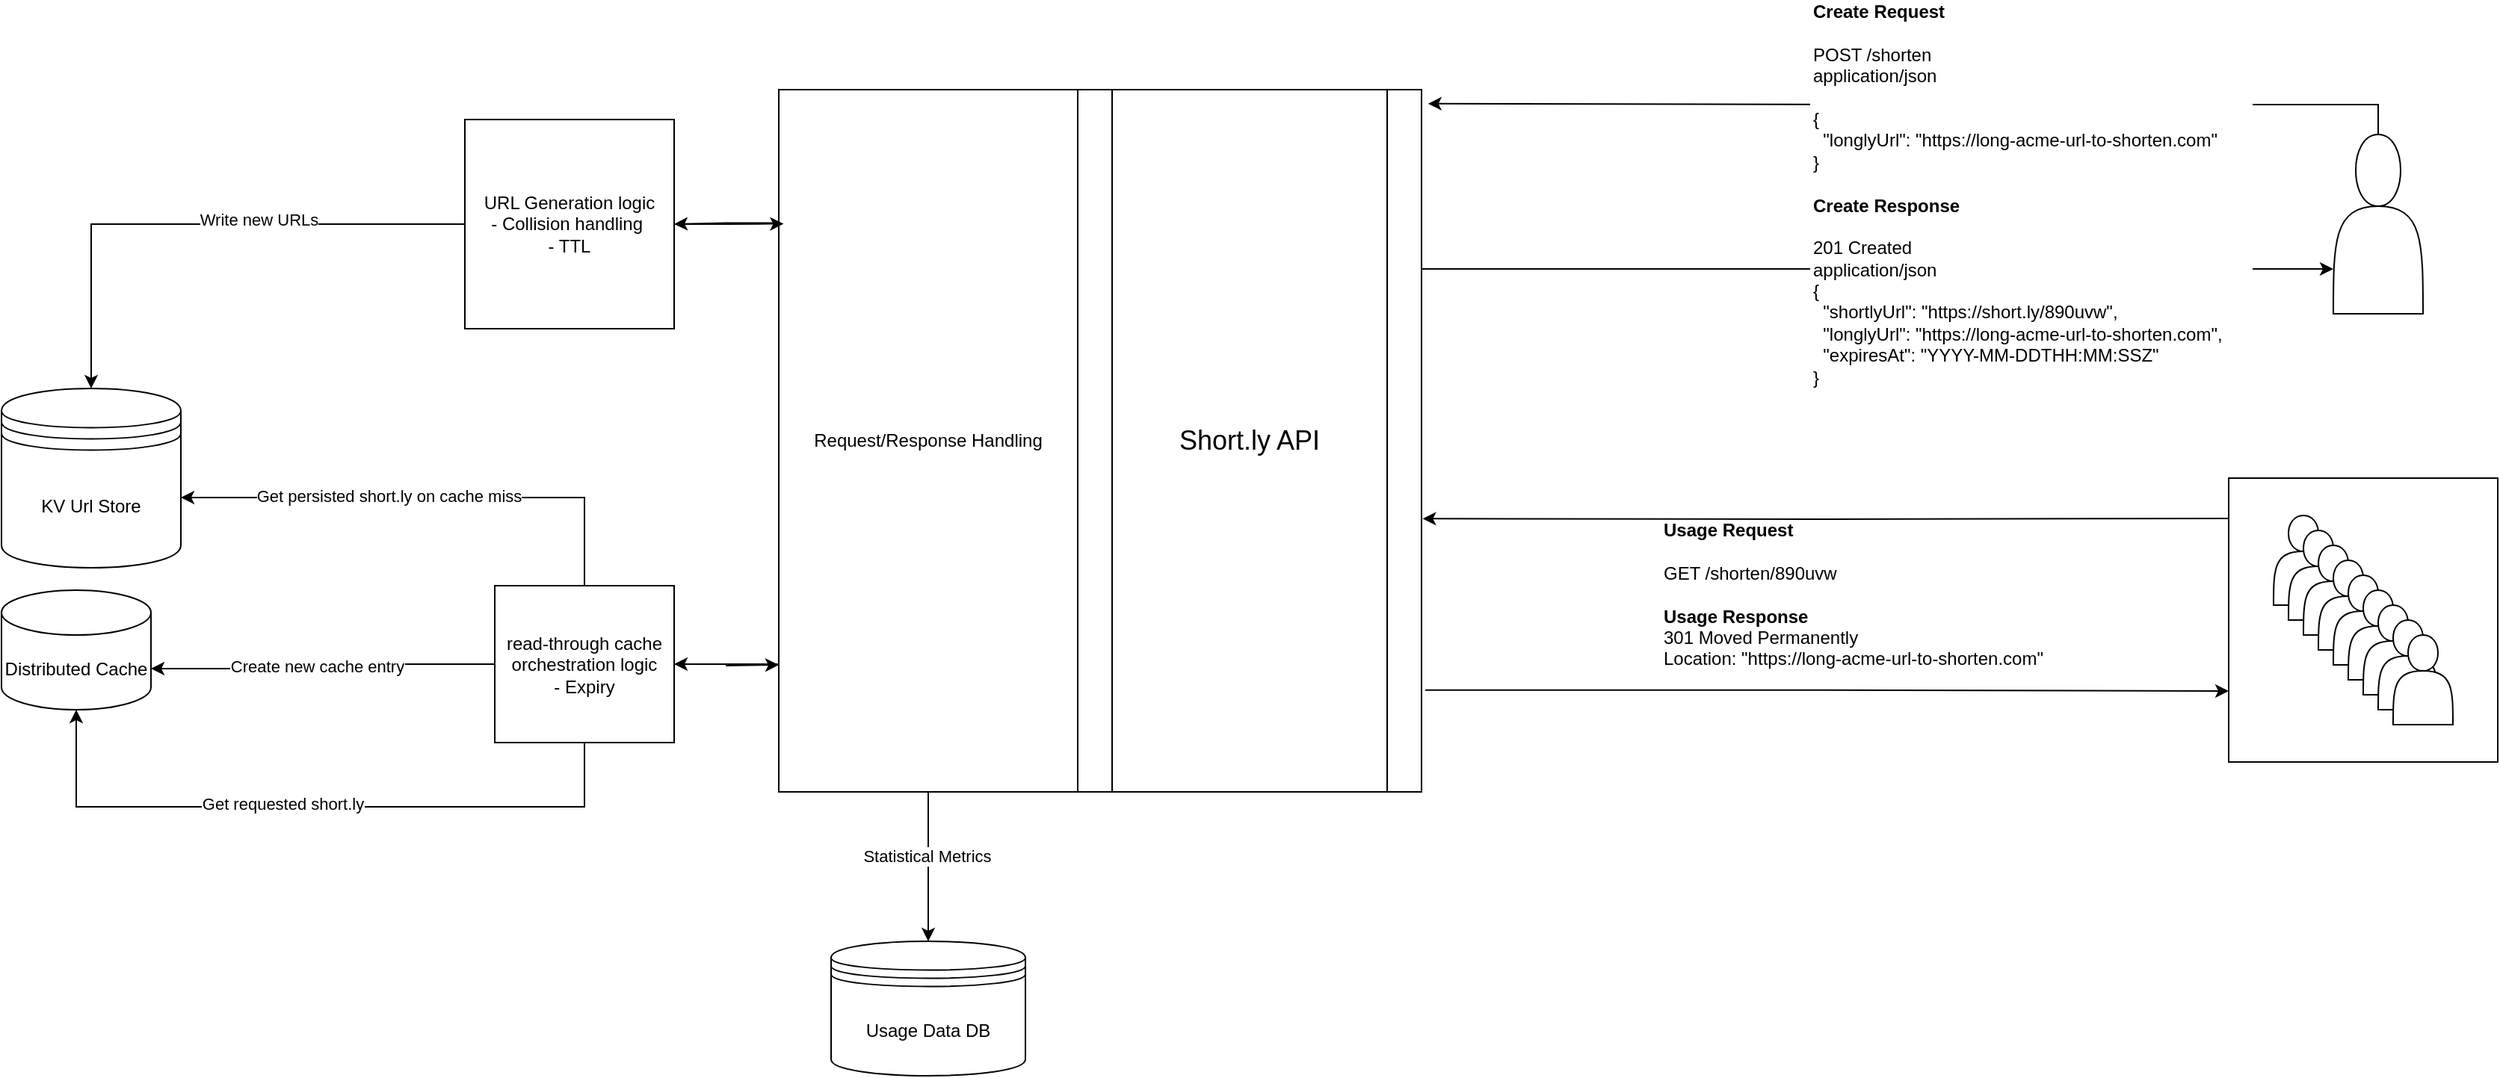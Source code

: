 <mxfile version="24.7.12">
  <diagram name="Page-1" id="ce2lQokXmLGuZG8tcmqd">
    <mxGraphModel dx="2850" dy="1334" grid="1" gridSize="10" guides="1" tooltips="1" connect="1" arrows="1" fold="1" page="1" pageScale="1" pageWidth="827" pageHeight="1169" math="0" shadow="0">
      <root>
        <mxCell id="0" />
        <mxCell id="1" parent="0" />
        <mxCell id="ujxeKUffUeWoLccXir3N-5" value="&lt;div&gt;&lt;span style=&quot;background-color: initial;&quot;&gt;&lt;b&gt;Usage Request&amp;nbsp;&lt;/b&gt;&lt;/span&gt;&lt;/div&gt;&lt;div&gt;&lt;span style=&quot;background-color: initial;&quot;&gt;&lt;br&gt;&lt;/span&gt;&lt;/div&gt;&lt;div&gt;&lt;span style=&quot;background-color: initial;&quot;&gt;GET /shorten/890uvw&lt;/span&gt;&lt;br&gt;&lt;/div&gt;&lt;div&gt;&lt;div&gt;&lt;br&gt;&lt;/div&gt;&lt;/div&gt;&lt;div&gt;&lt;b&gt;Usage Response&lt;/b&gt;&lt;/div&gt;301 Moved Permanently&lt;div&gt;Location:&amp;nbsp;&lt;span style=&quot;background-color: initial;&quot;&gt;&quot;https://long-acme-url-to-shorten.com&quot;&lt;/span&gt;&lt;/div&gt;&lt;div style=&quot;&quot;&gt;&lt;br&gt;&lt;/div&gt;" style="text;html=1;align=left;verticalAlign=middle;whiteSpace=wrap;rounded=0;fillColor=default;" vertex="1" parent="1">
          <mxGeometry x="430" y="530" width="270" height="110" as="geometry" />
        </mxCell>
        <mxCell id="ujxeKUffUeWoLccXir3N-22" style="edgeStyle=orthogonalEdgeStyle;rounded=0;orthogonalLoop=1;jettySize=auto;html=1;entryX=0;entryY=0.75;entryDx=0;entryDy=0;exitX=0.996;exitY=0.266;exitDx=0;exitDy=0;exitPerimeter=0;" edge="1" parent="1" source="ujxeKUffUeWoLccXir3N-6">
          <mxGeometry relative="1" as="geometry">
            <mxPoint x="270" y="357.5" as="sourcePoint" />
            <mxPoint x="880" y="360.0" as="targetPoint" />
            <Array as="points">
              <mxPoint x="269" y="360" />
            </Array>
          </mxGeometry>
        </mxCell>
        <mxCell id="ujxeKUffUeWoLccXir3N-24" style="edgeStyle=orthogonalEdgeStyle;rounded=0;orthogonalLoop=1;jettySize=auto;html=1;entryX=0;entryY=0.75;entryDx=0;entryDy=0;exitX=1.011;exitY=0.855;exitDx=0;exitDy=0;exitPerimeter=0;" edge="1" parent="1" source="ujxeKUffUeWoLccXir3N-6" target="ujxeKUffUeWoLccXir3N-16">
          <mxGeometry relative="1" as="geometry" />
        </mxCell>
        <mxCell id="ujxeKUffUeWoLccXir3N-6" value="&lt;font style=&quot;font-size: 18px;&quot;&gt;Short.ly API&lt;/font&gt;" style="shape=process;whiteSpace=wrap;html=1;backgroundOutline=1;" vertex="1" parent="1">
          <mxGeometry x="40" y="240" width="230" height="470" as="geometry" />
        </mxCell>
        <mxCell id="ujxeKUffUeWoLccXir3N-17" value="" style="group" vertex="1" connectable="0" parent="1">
          <mxGeometry x="810" y="500" width="180" height="190" as="geometry" />
        </mxCell>
        <mxCell id="ujxeKUffUeWoLccXir3N-16" value="" style="rounded=0;whiteSpace=wrap;html=1;" vertex="1" parent="ujxeKUffUeWoLccXir3N-17">
          <mxGeometry width="180" height="190" as="geometry" />
        </mxCell>
        <mxCell id="ujxeKUffUeWoLccXir3N-7" value="" style="shape=actor;whiteSpace=wrap;html=1;" vertex="1" parent="ujxeKUffUeWoLccXir3N-17">
          <mxGeometry x="30" y="25" width="40" height="60" as="geometry" />
        </mxCell>
        <mxCell id="ujxeKUffUeWoLccXir3N-8" value="" style="shape=actor;whiteSpace=wrap;html=1;" vertex="1" parent="ujxeKUffUeWoLccXir3N-17">
          <mxGeometry x="40" y="35" width="40" height="60" as="geometry" />
        </mxCell>
        <mxCell id="ujxeKUffUeWoLccXir3N-9" value="" style="shape=actor;whiteSpace=wrap;html=1;" vertex="1" parent="ujxeKUffUeWoLccXir3N-17">
          <mxGeometry x="50" y="45" width="40" height="60" as="geometry" />
        </mxCell>
        <mxCell id="ujxeKUffUeWoLccXir3N-10" value="" style="shape=actor;whiteSpace=wrap;html=1;" vertex="1" parent="ujxeKUffUeWoLccXir3N-17">
          <mxGeometry x="60" y="55" width="40" height="60" as="geometry" />
        </mxCell>
        <mxCell id="ujxeKUffUeWoLccXir3N-11" value="" style="shape=actor;whiteSpace=wrap;html=1;" vertex="1" parent="ujxeKUffUeWoLccXir3N-17">
          <mxGeometry x="70" y="65" width="40" height="60" as="geometry" />
        </mxCell>
        <mxCell id="ujxeKUffUeWoLccXir3N-12" value="" style="shape=actor;whiteSpace=wrap;html=1;" vertex="1" parent="ujxeKUffUeWoLccXir3N-17">
          <mxGeometry x="80" y="75" width="40" height="60" as="geometry" />
        </mxCell>
        <mxCell id="ujxeKUffUeWoLccXir3N-13" value="" style="shape=actor;whiteSpace=wrap;html=1;" vertex="1" parent="ujxeKUffUeWoLccXir3N-17">
          <mxGeometry x="90" y="85" width="40" height="60" as="geometry" />
        </mxCell>
        <mxCell id="ujxeKUffUeWoLccXir3N-14" value="" style="shape=actor;whiteSpace=wrap;html=1;" vertex="1" parent="ujxeKUffUeWoLccXir3N-17">
          <mxGeometry x="100" y="95" width="40" height="60" as="geometry" />
        </mxCell>
        <mxCell id="ujxeKUffUeWoLccXir3N-15" value="" style="shape=actor;whiteSpace=wrap;html=1;" vertex="1" parent="ujxeKUffUeWoLccXir3N-17">
          <mxGeometry x="110" y="105" width="40" height="60" as="geometry" />
        </mxCell>
        <mxCell id="ujxeKUffUeWoLccXir3N-18" value="" style="shape=actor;whiteSpace=wrap;html=1;" vertex="1" parent="1">
          <mxGeometry x="880" y="270" width="60" height="120" as="geometry" />
        </mxCell>
        <mxCell id="ujxeKUffUeWoLccXir3N-21" style="edgeStyle=orthogonalEdgeStyle;rounded=0;orthogonalLoop=1;jettySize=auto;html=1;entryX=1.019;entryY=0.02;entryDx=0;entryDy=0;entryPerimeter=0;exitX=0.5;exitY=0;exitDx=0;exitDy=0;" edge="1" parent="1" source="ujxeKUffUeWoLccXir3N-18" target="ujxeKUffUeWoLccXir3N-6">
          <mxGeometry relative="1" as="geometry" />
        </mxCell>
        <mxCell id="ujxeKUffUeWoLccXir3N-3" value="&lt;div&gt;&lt;b&gt;Create Request&lt;/b&gt;&lt;/div&gt;&lt;div&gt;&lt;br&gt;&lt;/div&gt;&lt;div&gt;POST /shorten&lt;div&gt;application/json&lt;/div&gt;&lt;div&gt;&lt;br&gt;&lt;/div&gt;&lt;div&gt;{&lt;/div&gt;&lt;div&gt;&amp;nbsp; &quot;longlyUrl&quot;: &quot;https://long-acme-url-to-shorten.com&quot;&lt;/div&gt;&lt;div&gt;}&lt;/div&gt;&lt;/div&gt;&lt;div&gt;&lt;br&gt;&lt;/div&gt;&lt;div&gt;&lt;b&gt;Create Response&lt;/b&gt;&lt;/div&gt;&lt;div&gt;&lt;br&gt;&lt;/div&gt;201 Created&lt;div&gt;application/json&lt;/div&gt;&lt;div style=&quot;&quot;&gt;&lt;font style=&quot;font-size: 12px;&quot;&gt;{&lt;/font&gt;&lt;/div&gt;&lt;div style=&quot;&quot;&gt;&lt;font style=&quot;font-size: 12px;&quot;&gt;&amp;nbsp; &quot;shortlyUrl&quot;: &quot;https://short.ly/890uvw&quot;,&lt;/font&gt;&lt;/div&gt;&lt;div style=&quot;&quot;&gt;&lt;font style=&quot;font-size: 12px;&quot;&gt;&amp;nbsp; &quot;longlyUrl&quot;: &quot;https://long-acme-url-to-shorten.com&quot;,&lt;/font&gt;&lt;/div&gt;&lt;div style=&quot;&quot;&gt;&lt;font style=&quot;font-size: 12px;&quot;&gt;&amp;nbsp; &quot;expiresAt&quot;: &quot;YYYY-MM-DDTHH:MM:SSZ&quot;&amp;nbsp;&lt;/font&gt;&lt;/div&gt;&lt;div style=&quot;&quot;&gt;&lt;font style=&quot;font-size: 12px;&quot;&gt;}&lt;/font&gt;&lt;/div&gt;" style="text;html=1;align=left;verticalAlign=middle;whiteSpace=wrap;rounded=0;fillColor=default;" vertex="1" parent="1">
          <mxGeometry x="530" y="180" width="296" height="260" as="geometry" />
        </mxCell>
        <mxCell id="ujxeKUffUeWoLccXir3N-23" style="edgeStyle=orthogonalEdgeStyle;rounded=0;orthogonalLoop=1;jettySize=auto;html=1;entryX=1.003;entryY=0.611;entryDx=0;entryDy=0;entryPerimeter=0;" edge="1" parent="1" target="ujxeKUffUeWoLccXir3N-6">
          <mxGeometry relative="1" as="geometry">
            <mxPoint x="810" y="527" as="sourcePoint" />
          </mxGeometry>
        </mxCell>
        <mxCell id="ujxeKUffUeWoLccXir3N-25" value="KV Url Store" style="shape=datastore;whiteSpace=wrap;html=1;" vertex="1" parent="1">
          <mxGeometry x="-680" y="440" width="120" height="120" as="geometry" />
        </mxCell>
        <mxCell id="ujxeKUffUeWoLccXir3N-26" value="Distributed Cache" style="shape=cylinder3;whiteSpace=wrap;html=1;boundedLbl=1;backgroundOutline=1;size=15;" vertex="1" parent="1">
          <mxGeometry x="-680" y="575" width="100" height="80" as="geometry" />
        </mxCell>
        <mxCell id="ujxeKUffUeWoLccXir3N-45" style="edgeStyle=orthogonalEdgeStyle;rounded=0;orthogonalLoop=1;jettySize=auto;html=1;entryX=0.5;entryY=0;entryDx=0;entryDy=0;" edge="1" parent="1" source="ujxeKUffUeWoLccXir3N-27" target="ujxeKUffUeWoLccXir3N-25">
          <mxGeometry relative="1" as="geometry" />
        </mxCell>
        <mxCell id="ujxeKUffUeWoLccXir3N-46" value="Write new URLs" style="edgeLabel;html=1;align=center;verticalAlign=middle;resizable=0;points=[];" vertex="1" connectable="0" parent="ujxeKUffUeWoLccXir3N-45">
          <mxGeometry x="-0.232" y="-3" relative="1" as="geometry">
            <mxPoint as="offset" />
          </mxGeometry>
        </mxCell>
        <mxCell id="ujxeKUffUeWoLccXir3N-27" value="URL Generation logic&lt;div&gt;- Collision handling&lt;span style=&quot;background-color: initial;&quot;&gt;&amp;nbsp;&lt;/span&gt;&lt;/div&gt;&lt;div&gt;&lt;span style=&quot;background-color: initial;&quot;&gt;- TTL&lt;/span&gt;&lt;/div&gt;" style="rounded=0;whiteSpace=wrap;html=1;" vertex="1" parent="1">
          <mxGeometry x="-370" y="260" width="140" height="140" as="geometry" />
        </mxCell>
        <mxCell id="ujxeKUffUeWoLccXir3N-42" style="edgeStyle=orthogonalEdgeStyle;rounded=0;orthogonalLoop=1;jettySize=auto;html=1;" edge="1" parent="1" source="ujxeKUffUeWoLccXir3N-30">
          <mxGeometry relative="1" as="geometry">
            <mxPoint x="-160" y="625" as="targetPoint" />
          </mxGeometry>
        </mxCell>
        <mxCell id="ujxeKUffUeWoLccXir3N-30" value="read-through cache orchestration logic&lt;div&gt;- Expiry&lt;/div&gt;" style="rounded=0;whiteSpace=wrap;html=1;" vertex="1" parent="1">
          <mxGeometry x="-350" y="572" width="120" height="105" as="geometry" />
        </mxCell>
        <mxCell id="ujxeKUffUeWoLccXir3N-31" style="edgeStyle=orthogonalEdgeStyle;rounded=0;orthogonalLoop=1;jettySize=auto;html=1;entryX=0.5;entryY=1;entryDx=0;entryDy=0;entryPerimeter=0;exitX=0.5;exitY=1;exitDx=0;exitDy=0;" edge="1" parent="1" source="ujxeKUffUeWoLccXir3N-30" target="ujxeKUffUeWoLccXir3N-26">
          <mxGeometry relative="1" as="geometry">
            <Array as="points">
              <mxPoint x="-290" y="720" />
              <mxPoint x="-630" y="720" />
            </Array>
          </mxGeometry>
        </mxCell>
        <mxCell id="ujxeKUffUeWoLccXir3N-32" value="Get requested short.ly" style="edgeLabel;html=1;align=center;verticalAlign=middle;resizable=0;points=[];" vertex="1" connectable="0" parent="ujxeKUffUeWoLccXir3N-31">
          <mxGeometry x="0.097" y="-2" relative="1" as="geometry">
            <mxPoint as="offset" />
          </mxGeometry>
        </mxCell>
        <mxCell id="ujxeKUffUeWoLccXir3N-33" style="edgeStyle=orthogonalEdgeStyle;rounded=0;orthogonalLoop=1;jettySize=auto;html=1;entryX=1;entryY=0;entryDx=0;entryDy=52.5;entryPerimeter=0;" edge="1" parent="1" source="ujxeKUffUeWoLccXir3N-30" target="ujxeKUffUeWoLccXir3N-26">
          <mxGeometry relative="1" as="geometry" />
        </mxCell>
        <mxCell id="ujxeKUffUeWoLccXir3N-36" value="Create new cache entry" style="edgeLabel;html=1;align=center;verticalAlign=middle;resizable=0;points=[];" vertex="1" connectable="0" parent="ujxeKUffUeWoLccXir3N-33">
          <mxGeometry x="0.061" y="-2" relative="1" as="geometry">
            <mxPoint x="1" as="offset" />
          </mxGeometry>
        </mxCell>
        <mxCell id="ujxeKUffUeWoLccXir3N-34" style="edgeStyle=orthogonalEdgeStyle;rounded=0;orthogonalLoop=1;jettySize=auto;html=1;entryX=1;entryY=0.608;entryDx=0;entryDy=0;entryPerimeter=0;exitX=0.5;exitY=0;exitDx=0;exitDy=0;" edge="1" parent="1" source="ujxeKUffUeWoLccXir3N-30" target="ujxeKUffUeWoLccXir3N-25">
          <mxGeometry relative="1" as="geometry" />
        </mxCell>
        <mxCell id="ujxeKUffUeWoLccXir3N-35" value="Get persisted short.ly on cache miss" style="edgeLabel;html=1;align=center;verticalAlign=middle;resizable=0;points=[];" vertex="1" connectable="0" parent="ujxeKUffUeWoLccXir3N-34">
          <mxGeometry x="0.156" y="-1" relative="1" as="geometry">
            <mxPoint as="offset" />
          </mxGeometry>
        </mxCell>
        <mxCell id="ujxeKUffUeWoLccXir3N-37" value="Usage Data DB" style="shape=datastore;whiteSpace=wrap;html=1;" vertex="1" parent="1">
          <mxGeometry x="-125" y="810" width="130" height="90" as="geometry" />
        </mxCell>
        <mxCell id="ujxeKUffUeWoLccXir3N-39" style="edgeStyle=orthogonalEdgeStyle;rounded=0;orthogonalLoop=1;jettySize=auto;html=1;" edge="1" parent="1" source="ujxeKUffUeWoLccXir3N-38" target="ujxeKUffUeWoLccXir3N-37">
          <mxGeometry relative="1" as="geometry" />
        </mxCell>
        <mxCell id="ujxeKUffUeWoLccXir3N-48" value="Statistical Metrics" style="edgeLabel;html=1;align=center;verticalAlign=middle;resizable=0;points=[];" vertex="1" connectable="0" parent="ujxeKUffUeWoLccXir3N-39">
          <mxGeometry x="-0.154" y="-1" relative="1" as="geometry">
            <mxPoint as="offset" />
          </mxGeometry>
        </mxCell>
        <mxCell id="ujxeKUffUeWoLccXir3N-41" style="edgeStyle=orthogonalEdgeStyle;rounded=0;orthogonalLoop=1;jettySize=auto;html=1;entryX=1;entryY=0.5;entryDx=0;entryDy=0;exitX=0.01;exitY=0.818;exitDx=0;exitDy=0;exitPerimeter=0;" edge="1" parent="1" source="ujxeKUffUeWoLccXir3N-38" target="ujxeKUffUeWoLccXir3N-30">
          <mxGeometry relative="1" as="geometry" />
        </mxCell>
        <mxCell id="ujxeKUffUeWoLccXir3N-44" style="edgeStyle=orthogonalEdgeStyle;rounded=0;orthogonalLoop=1;jettySize=auto;html=1;entryX=1;entryY=0.5;entryDx=0;entryDy=0;exitX=0.001;exitY=0.19;exitDx=0;exitDy=0;exitPerimeter=0;" edge="1" parent="1" source="ujxeKUffUeWoLccXir3N-38" target="ujxeKUffUeWoLccXir3N-27">
          <mxGeometry relative="1" as="geometry" />
        </mxCell>
        <mxCell id="ujxeKUffUeWoLccXir3N-38" value="Request/Response Handling" style="rounded=0;whiteSpace=wrap;html=1;" vertex="1" parent="1">
          <mxGeometry x="-160" y="240" width="200" height="470" as="geometry" />
        </mxCell>
        <mxCell id="ujxeKUffUeWoLccXir3N-43" style="edgeStyle=orthogonalEdgeStyle;rounded=0;orthogonalLoop=1;jettySize=auto;html=1;entryX=0.016;entryY=0.191;entryDx=0;entryDy=0;entryPerimeter=0;" edge="1" parent="1" source="ujxeKUffUeWoLccXir3N-27" target="ujxeKUffUeWoLccXir3N-38">
          <mxGeometry relative="1" as="geometry">
            <mxPoint x="-160" y="331" as="targetPoint" />
          </mxGeometry>
        </mxCell>
      </root>
    </mxGraphModel>
  </diagram>
</mxfile>
